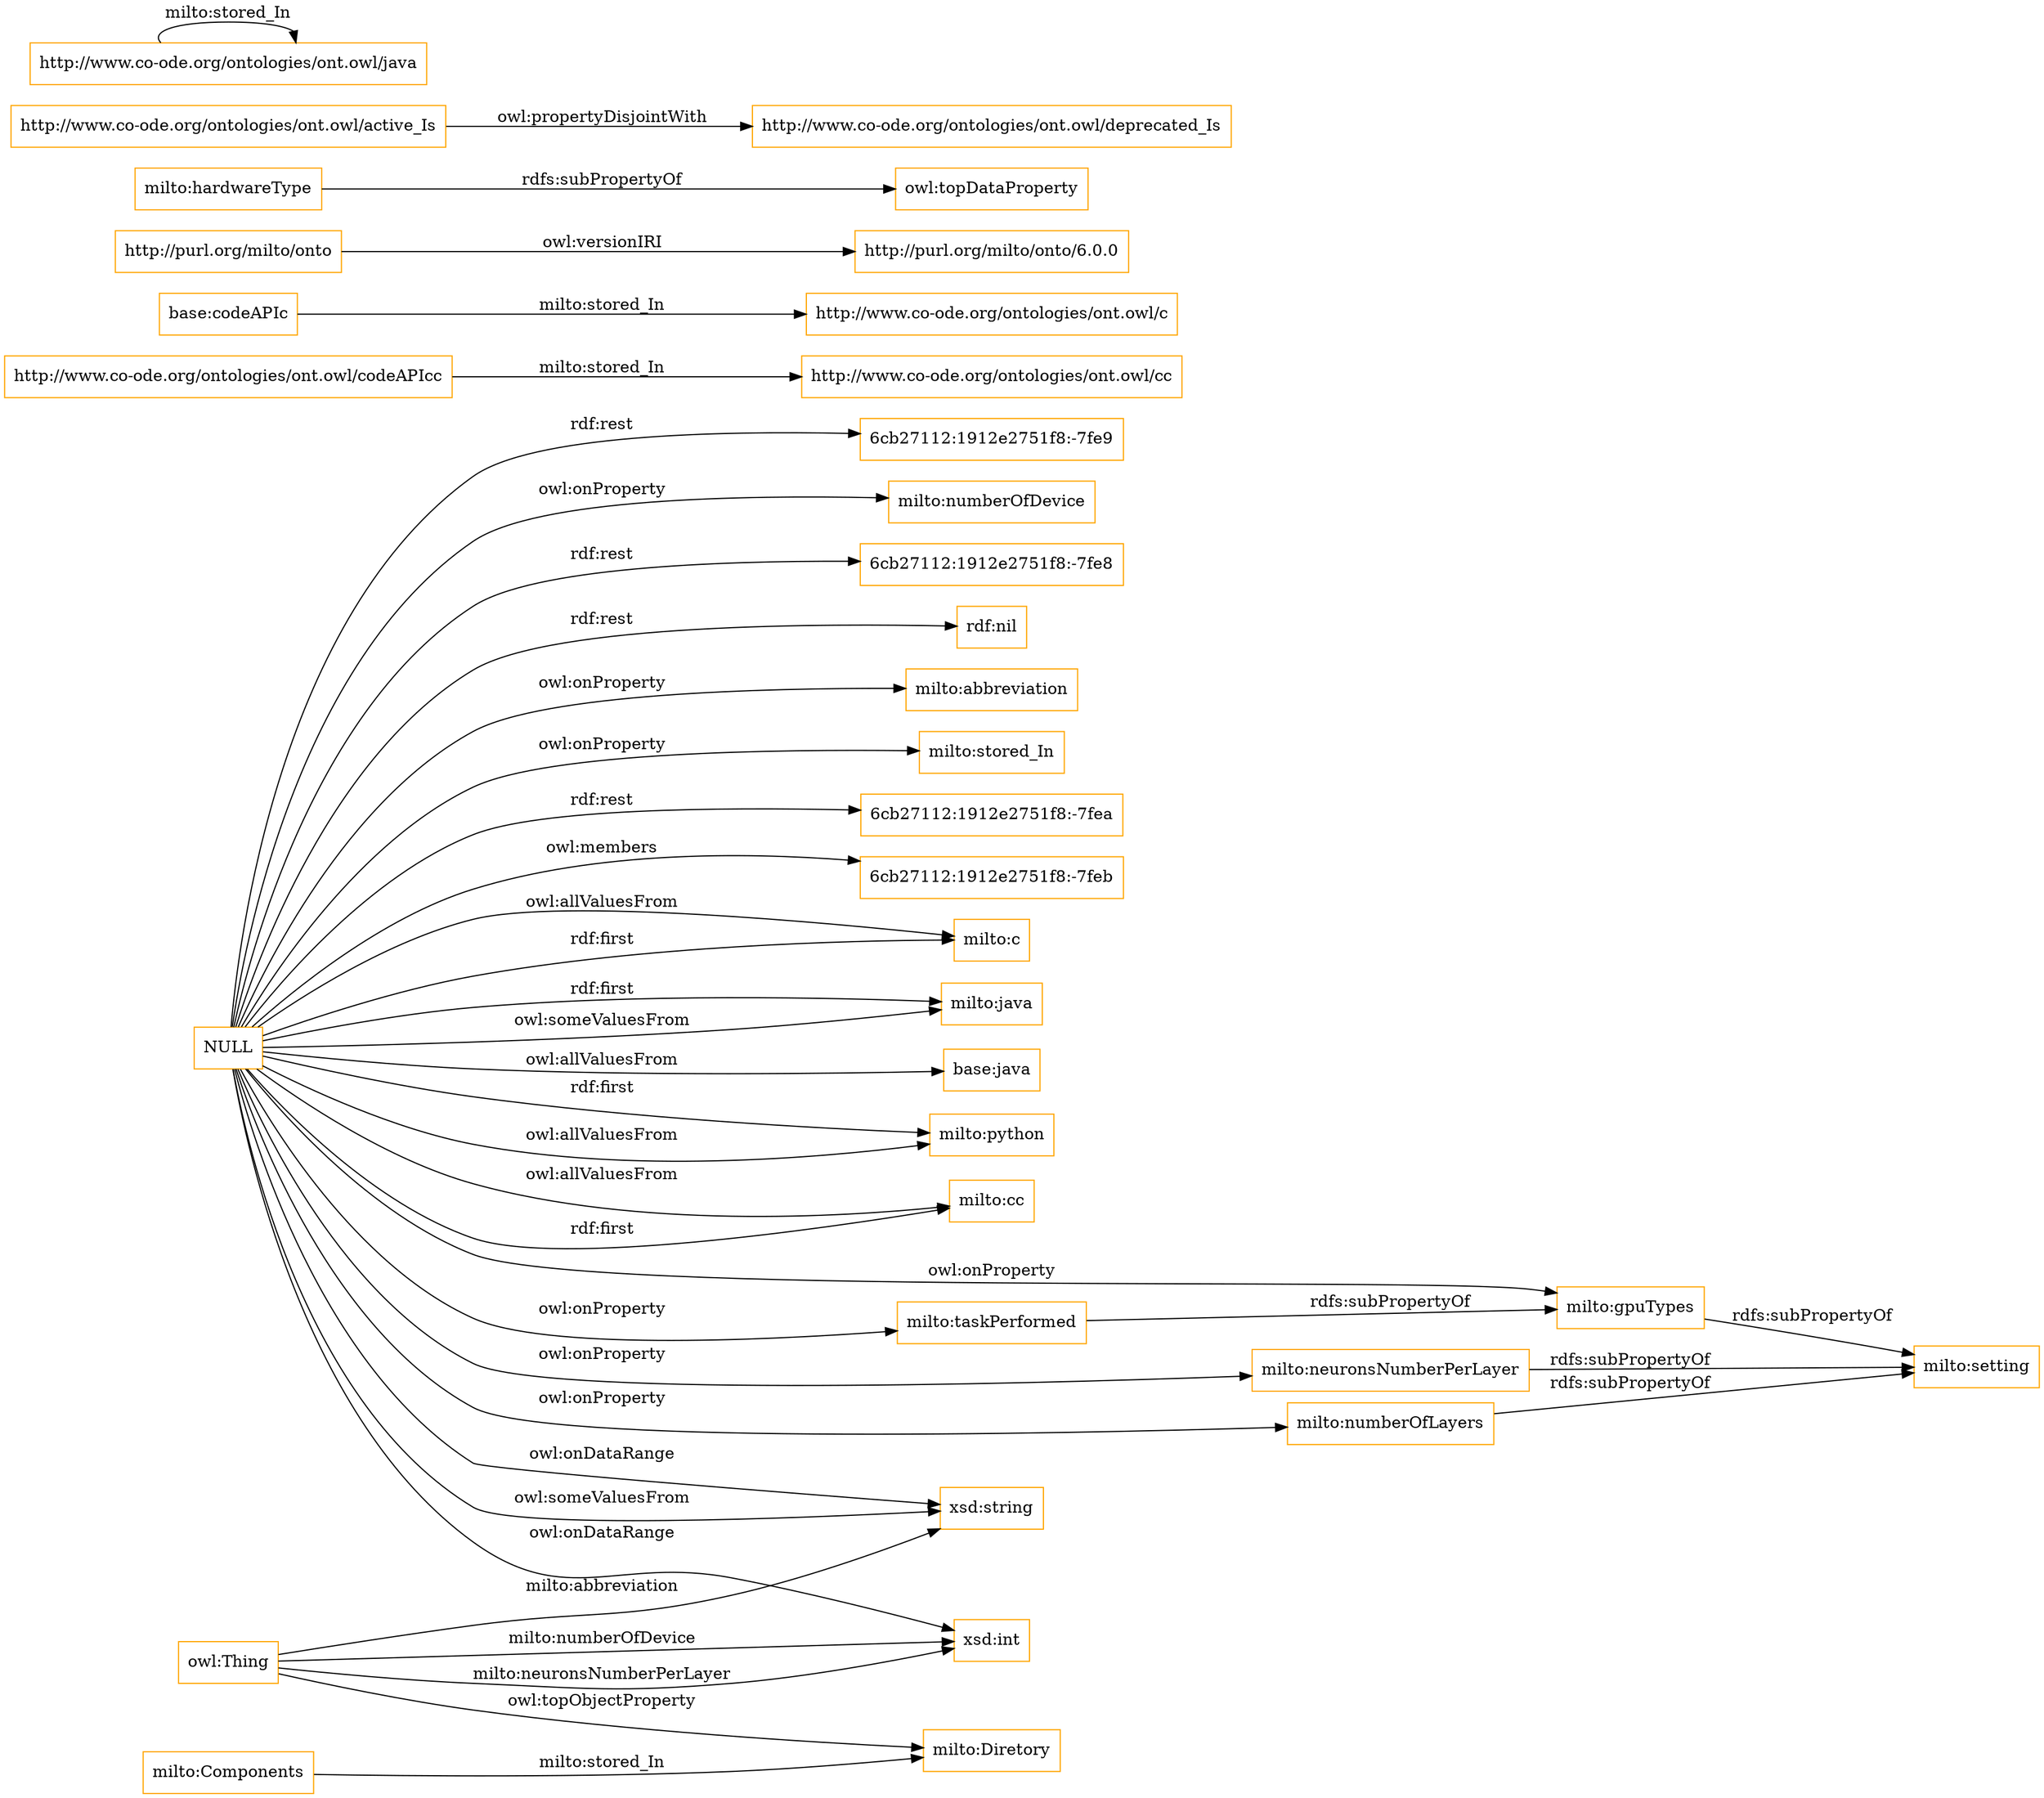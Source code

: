digraph ar2dtool_diagram { 
rankdir=LR;
size="1501"
node [shape = rectangle, color="orange"]; "milto:c" "milto:Diretory" "milto:java" "base:java" "milto:python" "milto:cc" "milto:Components" ; /*classes style*/
	"milto:gpuTypes" -> "milto:setting" [ label = "rdfs:subPropertyOf" ];
	"milto:neuronsNumberPerLayer" -> "milto:setting" [ label = "rdfs:subPropertyOf" ];
	"http://www.co-ode.org/ontologies/ont.owl/codeAPIcc" -> "http://www.co-ode.org/ontologies/ont.owl/cc" [ label = "milto:stored_In" ];
	"base:codeAPIc" -> "http://www.co-ode.org/ontologies/ont.owl/c" [ label = "milto:stored_In" ];
	"http://purl.org/milto/onto" -> "http://purl.org/milto/onto/6.0.0" [ label = "owl:versionIRI" ];
	"milto:hardwareType" -> "owl:topDataProperty" [ label = "rdfs:subPropertyOf" ];
	"http://www.co-ode.org/ontologies/ont.owl/active_Is" -> "http://www.co-ode.org/ontologies/ont.owl/deprecated_Is" [ label = "owl:propertyDisjointWith" ];
	"http://www.co-ode.org/ontologies/ont.owl/java" -> "http://www.co-ode.org/ontologies/ont.owl/java" [ label = "milto:stored_In" ];
	"NULL" -> "milto:c" [ label = "owl:allValuesFrom" ];
	"NULL" -> "milto:java" [ label = "rdf:first" ];
	"NULL" -> "xsd:string" [ label = "owl:someValuesFrom" ];
	"NULL" -> "base:java" [ label = "owl:allValuesFrom" ];
	"NULL" -> "6cb27112:1912e2751f8:-7fe9" [ label = "rdf:rest" ];
	"NULL" -> "milto:taskPerformed" [ label = "owl:onProperty" ];
	"NULL" -> "milto:numberOfDevice" [ label = "owl:onProperty" ];
	"NULL" -> "milto:java" [ label = "owl:someValuesFrom" ];
	"NULL" -> "milto:numberOfLayers" [ label = "owl:onProperty" ];
	"NULL" -> "milto:neuronsNumberPerLayer" [ label = "owl:onProperty" ];
	"NULL" -> "6cb27112:1912e2751f8:-7fe8" [ label = "rdf:rest" ];
	"NULL" -> "milto:python" [ label = "rdf:first" ];
	"NULL" -> "milto:python" [ label = "owl:allValuesFrom" ];
	"NULL" -> "milto:cc" [ label = "owl:allValuesFrom" ];
	"NULL" -> "rdf:nil" [ label = "rdf:rest" ];
	"NULL" -> "xsd:string" [ label = "owl:onDataRange" ];
	"NULL" -> "milto:abbreviation" [ label = "owl:onProperty" ];
	"NULL" -> "xsd:int" [ label = "owl:onDataRange" ];
	"NULL" -> "milto:c" [ label = "rdf:first" ];
	"NULL" -> "milto:stored_In" [ label = "owl:onProperty" ];
	"NULL" -> "milto:cc" [ label = "rdf:first" ];
	"NULL" -> "6cb27112:1912e2751f8:-7fea" [ label = "rdf:rest" ];
	"NULL" -> "6cb27112:1912e2751f8:-7feb" [ label = "owl:members" ];
	"NULL" -> "milto:gpuTypes" [ label = "owl:onProperty" ];
	"milto:taskPerformed" -> "milto:gpuTypes" [ label = "rdfs:subPropertyOf" ];
	"milto:numberOfLayers" -> "milto:setting" [ label = "rdfs:subPropertyOf" ];
	"owl:Thing" -> "xsd:int" [ label = "milto:neuronsNumberPerLayer" ];
	"owl:Thing" -> "xsd:int" [ label = "milto:numberOfDevice" ];
	"owl:Thing" -> "xsd:string" [ label = "milto:abbreviation" ];
	"milto:Components" -> "milto:Diretory" [ label = "milto:stored_In" ];
	"owl:Thing" -> "milto:Diretory" [ label = "owl:topObjectProperty" ];

}
